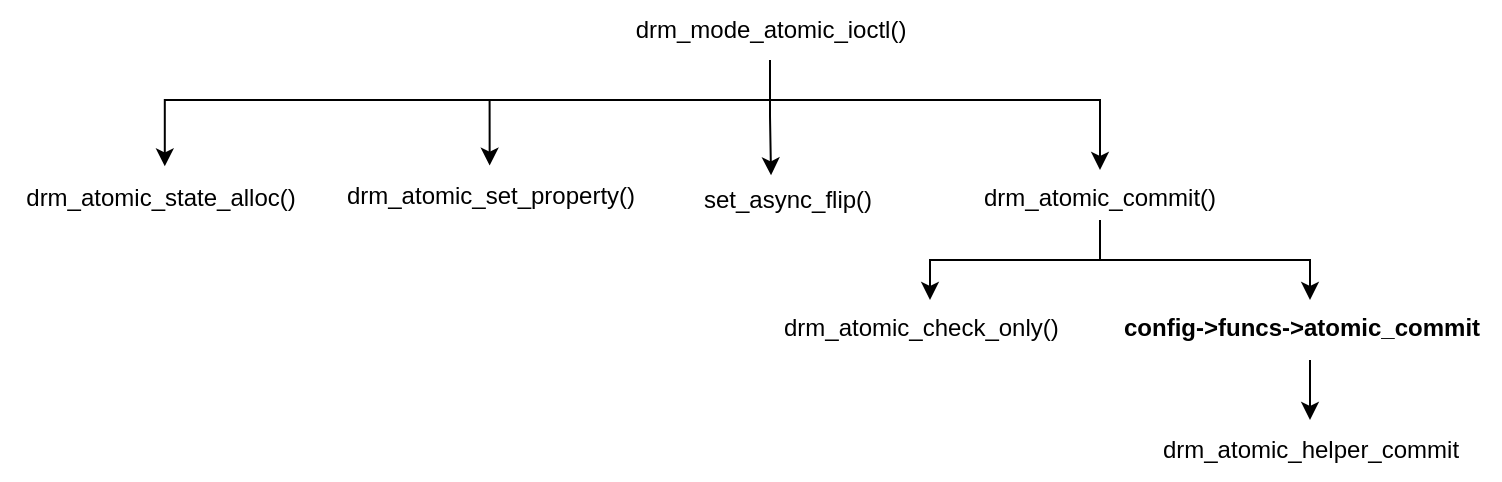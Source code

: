 <mxfile version="24.7.12">
  <diagram name="第 1 页" id="Wdx_ElfIQ2kTfjwmgPK6">
    <mxGraphModel dx="1064" dy="538" grid="1" gridSize="10" guides="1" tooltips="1" connect="1" arrows="1" fold="1" page="1" pageScale="1" pageWidth="827" pageHeight="1169" math="0" shadow="0">
      <root>
        <mxCell id="0" />
        <mxCell id="1" parent="0" />
        <mxCell id="z1ZTVlwwsorMF4e4j1b6-8" style="edgeStyle=orthogonalEdgeStyle;rounded=0;orthogonalLoop=1;jettySize=auto;html=1;entryX=0.5;entryY=0;entryDx=0;entryDy=0;" parent="1" source="z1ZTVlwwsorMF4e4j1b6-1" target="z1ZTVlwwsorMF4e4j1b6-7" edge="1">
          <mxGeometry relative="1" as="geometry">
            <Array as="points">
              <mxPoint x="395" y="70" />
              <mxPoint x="560" y="70" />
            </Array>
          </mxGeometry>
        </mxCell>
        <mxCell id="z1ZTVlwwsorMF4e4j1b6-1" value="drm_mode_atomic_ioctl()" style="text;html=1;align=center;verticalAlign=middle;resizable=0;points=[];autosize=1;strokeColor=none;fillColor=none;" parent="1" vertex="1">
          <mxGeometry x="315" y="20" width="160" height="30" as="geometry" />
        </mxCell>
        <mxCell id="z1ZTVlwwsorMF4e4j1b6-2" value="&lt;div&gt;&lt;span style=&quot;background-color: initial;&quot;&gt;drm_atomic_state_alloc()&lt;/span&gt;&lt;br&gt;&lt;/div&gt;" style="text;html=1;align=center;verticalAlign=middle;resizable=0;points=[];autosize=1;strokeColor=none;fillColor=none;" parent="1" vertex="1">
          <mxGeometry x="10" y="103.75" width="160" height="30" as="geometry" />
        </mxCell>
        <mxCell id="z1ZTVlwwsorMF4e4j1b6-4" value="drm_atomic_set_property()" style="text;html=1;align=center;verticalAlign=middle;resizable=0;points=[];autosize=1;strokeColor=none;fillColor=none;" parent="1" vertex="1">
          <mxGeometry x="170" y="102.5" width="170" height="30" as="geometry" />
        </mxCell>
        <mxCell id="z1ZTVlwwsorMF4e4j1b6-11" value="" style="edgeStyle=orthogonalEdgeStyle;rounded=0;orthogonalLoop=1;jettySize=auto;html=1;" parent="1" source="z1ZTVlwwsorMF4e4j1b6-7" target="z1ZTVlwwsorMF4e4j1b6-10" edge="1">
          <mxGeometry relative="1" as="geometry" />
        </mxCell>
        <mxCell id="z1ZTVlwwsorMF4e4j1b6-13" style="edgeStyle=orthogonalEdgeStyle;rounded=0;orthogonalLoop=1;jettySize=auto;html=1;entryX=0.5;entryY=0;entryDx=0;entryDy=0;" parent="1" source="z1ZTVlwwsorMF4e4j1b6-7" target="z1ZTVlwwsorMF4e4j1b6-12" edge="1">
          <mxGeometry relative="1" as="geometry" />
        </mxCell>
        <mxCell id="z1ZTVlwwsorMF4e4j1b6-7" value="drm_atomic_commit()" style="text;whiteSpace=wrap;html=1;" parent="1" vertex="1">
          <mxGeometry x="500" y="105" width="120" height="25" as="geometry" />
        </mxCell>
        <mxCell id="z1ZTVlwwsorMF4e4j1b6-9" style="edgeStyle=orthogonalEdgeStyle;rounded=0;orthogonalLoop=1;jettySize=auto;html=1;entryX=0.515;entryY=-0.019;entryDx=0;entryDy=0;entryPerimeter=0;" parent="1" source="z1ZTVlwwsorMF4e4j1b6-1" target="z1ZTVlwwsorMF4e4j1b6-2" edge="1">
          <mxGeometry relative="1" as="geometry">
            <Array as="points">
              <mxPoint x="395" y="70" />
              <mxPoint x="92" y="70" />
            </Array>
          </mxGeometry>
        </mxCell>
        <mxCell id="z1ZTVlwwsorMF4e4j1b6-10" value="drm_atomic_check_only()" style="text;whiteSpace=wrap;html=1;" parent="1" vertex="1">
          <mxGeometry x="400" y="170" width="150" height="30" as="geometry" />
        </mxCell>
        <mxCell id="z1ZTVlwwsorMF4e4j1b6-20" value="" style="edgeStyle=orthogonalEdgeStyle;rounded=0;orthogonalLoop=1;jettySize=auto;html=1;" parent="1" source="z1ZTVlwwsorMF4e4j1b6-12" target="z1ZTVlwwsorMF4e4j1b6-19" edge="1">
          <mxGeometry relative="1" as="geometry" />
        </mxCell>
        <mxCell id="z1ZTVlwwsorMF4e4j1b6-12" value="&lt;b&gt;config-&amp;gt;funcs-&amp;gt;atomic_commit&lt;/b&gt;" style="text;whiteSpace=wrap;html=1;" parent="1" vertex="1">
          <mxGeometry x="570" y="170" width="190" height="30" as="geometry" />
        </mxCell>
        <mxCell id="z1ZTVlwwsorMF4e4j1b6-14" value="set_async_flip()" style="text;whiteSpace=wrap;html=1;" parent="1" vertex="1">
          <mxGeometry x="360" y="106.25" width="86" height="27.5" as="geometry" />
        </mxCell>
        <mxCell id="z1ZTVlwwsorMF4e4j1b6-15" style="edgeStyle=orthogonalEdgeStyle;rounded=0;orthogonalLoop=1;jettySize=auto;html=1;entryX=0.499;entryY=0.01;entryDx=0;entryDy=0;entryPerimeter=0;" parent="1" source="z1ZTVlwwsorMF4e4j1b6-1" target="z1ZTVlwwsorMF4e4j1b6-4" edge="1">
          <mxGeometry relative="1" as="geometry">
            <Array as="points">
              <mxPoint x="395" y="70" />
              <mxPoint x="255" y="70" />
            </Array>
          </mxGeometry>
        </mxCell>
        <mxCell id="z1ZTVlwwsorMF4e4j1b6-16" style="edgeStyle=orthogonalEdgeStyle;rounded=0;orthogonalLoop=1;jettySize=auto;html=1;entryX=0.413;entryY=0.051;entryDx=0;entryDy=0;entryPerimeter=0;" parent="1" source="z1ZTVlwwsorMF4e4j1b6-1" target="z1ZTVlwwsorMF4e4j1b6-14" edge="1">
          <mxGeometry relative="1" as="geometry" />
        </mxCell>
        <mxCell id="z1ZTVlwwsorMF4e4j1b6-19" value="drm_atomic_helper_commit" style="text;html=1;align=center;verticalAlign=middle;resizable=0;points=[];autosize=1;strokeColor=none;fillColor=none;" parent="1" vertex="1">
          <mxGeometry x="580" y="230" width="170" height="30" as="geometry" />
        </mxCell>
      </root>
    </mxGraphModel>
  </diagram>
</mxfile>
